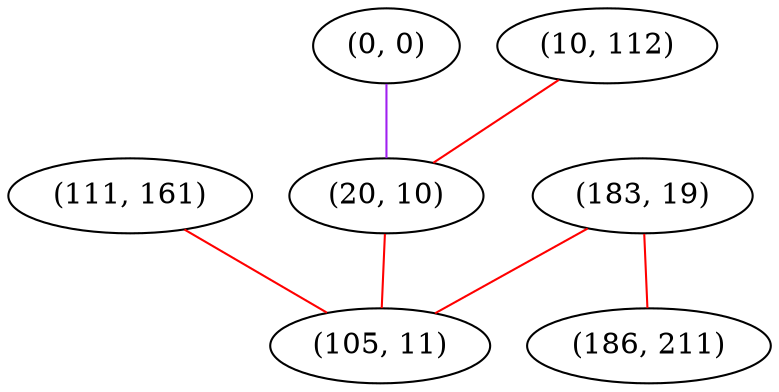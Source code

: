 graph "" {
"(183, 19)";
"(0, 0)";
"(10, 112)";
"(111, 161)";
"(20, 10)";
"(105, 11)";
"(186, 211)";
"(183, 19)" -- "(105, 11)"  [color=red, key=0, weight=1];
"(183, 19)" -- "(186, 211)"  [color=red, key=0, weight=1];
"(0, 0)" -- "(20, 10)"  [color=purple, key=0, weight=4];
"(10, 112)" -- "(20, 10)"  [color=red, key=0, weight=1];
"(111, 161)" -- "(105, 11)"  [color=red, key=0, weight=1];
"(20, 10)" -- "(105, 11)"  [color=red, key=0, weight=1];
}
